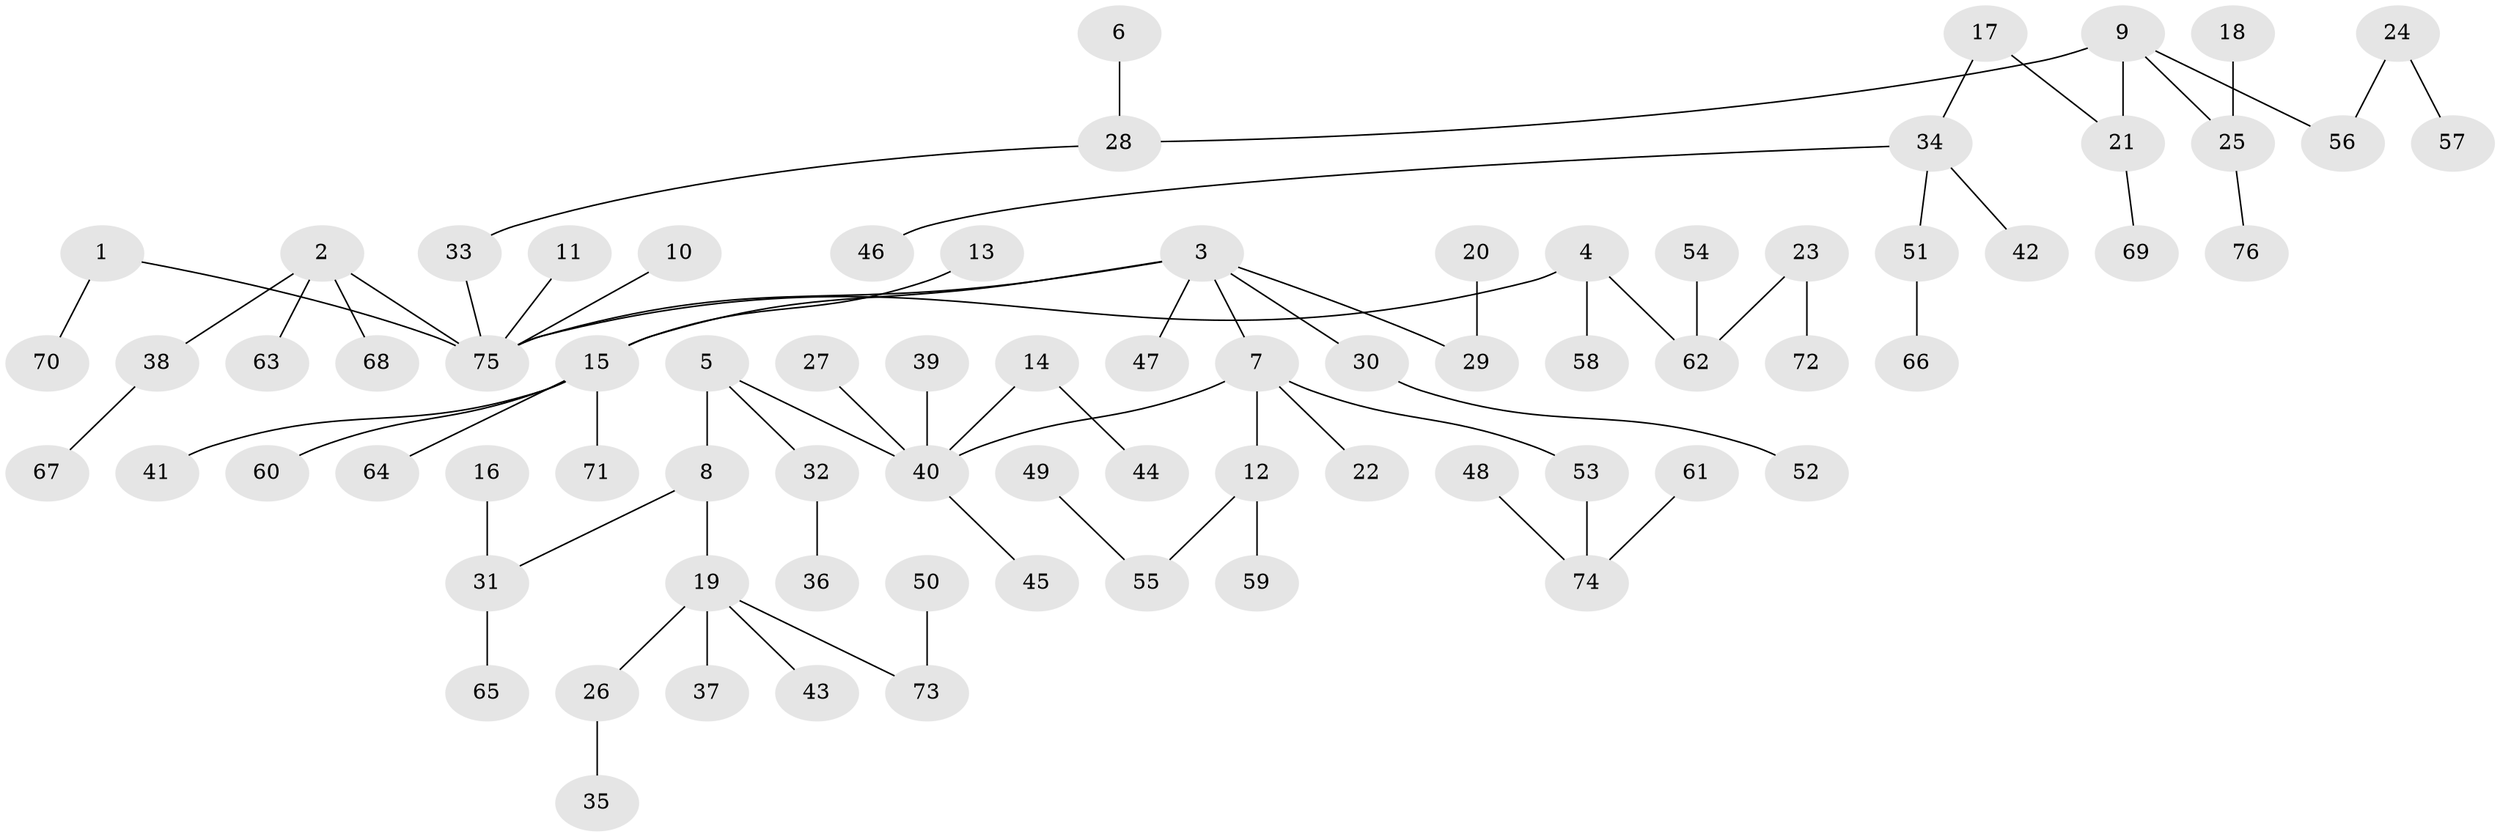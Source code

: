 // original degree distribution, {8: 0.007936507936507936, 2: 0.2857142857142857, 4: 0.047619047619047616, 6: 0.023809523809523808, 3: 0.11904761904761904, 7: 0.007936507936507936, 1: 0.48412698412698413, 5: 0.023809523809523808}
// Generated by graph-tools (version 1.1) at 2025/37/03/04/25 23:37:29]
// undirected, 76 vertices, 75 edges
graph export_dot {
  node [color=gray90,style=filled];
  1;
  2;
  3;
  4;
  5;
  6;
  7;
  8;
  9;
  10;
  11;
  12;
  13;
  14;
  15;
  16;
  17;
  18;
  19;
  20;
  21;
  22;
  23;
  24;
  25;
  26;
  27;
  28;
  29;
  30;
  31;
  32;
  33;
  34;
  35;
  36;
  37;
  38;
  39;
  40;
  41;
  42;
  43;
  44;
  45;
  46;
  47;
  48;
  49;
  50;
  51;
  52;
  53;
  54;
  55;
  56;
  57;
  58;
  59;
  60;
  61;
  62;
  63;
  64;
  65;
  66;
  67;
  68;
  69;
  70;
  71;
  72;
  73;
  74;
  75;
  76;
  1 -- 70 [weight=1.0];
  1 -- 75 [weight=1.0];
  2 -- 38 [weight=1.0];
  2 -- 63 [weight=1.0];
  2 -- 68 [weight=1.0];
  2 -- 75 [weight=1.0];
  3 -- 7 [weight=1.0];
  3 -- 15 [weight=1.0];
  3 -- 29 [weight=1.0];
  3 -- 30 [weight=1.0];
  3 -- 47 [weight=1.0];
  3 -- 75 [weight=1.0];
  4 -- 58 [weight=1.0];
  4 -- 62 [weight=1.0];
  4 -- 75 [weight=1.0];
  5 -- 8 [weight=1.0];
  5 -- 32 [weight=1.0];
  5 -- 40 [weight=1.0];
  6 -- 28 [weight=1.0];
  7 -- 12 [weight=1.0];
  7 -- 22 [weight=1.0];
  7 -- 40 [weight=1.0];
  7 -- 53 [weight=1.0];
  8 -- 19 [weight=1.0];
  8 -- 31 [weight=1.0];
  9 -- 21 [weight=1.0];
  9 -- 25 [weight=1.0];
  9 -- 28 [weight=1.0];
  9 -- 56 [weight=1.0];
  10 -- 75 [weight=1.0];
  11 -- 75 [weight=1.0];
  12 -- 55 [weight=1.0];
  12 -- 59 [weight=1.0];
  13 -- 15 [weight=1.0];
  14 -- 40 [weight=1.0];
  14 -- 44 [weight=1.0];
  15 -- 41 [weight=1.0];
  15 -- 60 [weight=1.0];
  15 -- 64 [weight=1.0];
  15 -- 71 [weight=1.0];
  16 -- 31 [weight=1.0];
  17 -- 21 [weight=1.0];
  17 -- 34 [weight=1.0];
  18 -- 25 [weight=1.0];
  19 -- 26 [weight=1.0];
  19 -- 37 [weight=1.0];
  19 -- 43 [weight=1.0];
  19 -- 73 [weight=1.0];
  20 -- 29 [weight=1.0];
  21 -- 69 [weight=1.0];
  23 -- 62 [weight=1.0];
  23 -- 72 [weight=1.0];
  24 -- 56 [weight=1.0];
  24 -- 57 [weight=1.0];
  25 -- 76 [weight=1.0];
  26 -- 35 [weight=1.0];
  27 -- 40 [weight=1.0];
  28 -- 33 [weight=1.0];
  30 -- 52 [weight=1.0];
  31 -- 65 [weight=1.0];
  32 -- 36 [weight=1.0];
  33 -- 75 [weight=1.0];
  34 -- 42 [weight=1.0];
  34 -- 46 [weight=1.0];
  34 -- 51 [weight=1.0];
  38 -- 67 [weight=1.0];
  39 -- 40 [weight=1.0];
  40 -- 45 [weight=1.0];
  48 -- 74 [weight=1.0];
  49 -- 55 [weight=1.0];
  50 -- 73 [weight=1.0];
  51 -- 66 [weight=1.0];
  53 -- 74 [weight=1.0];
  54 -- 62 [weight=1.0];
  61 -- 74 [weight=1.0];
}
